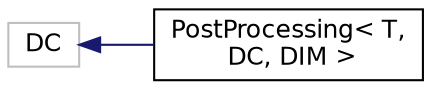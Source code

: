 digraph "Graphical Class Hierarchy"
{
  bgcolor="transparent";
  edge [fontname="Helvetica",fontsize="12",labelfontname="Helvetica",labelfontsize="12"];
  node [fontname="Helvetica",fontsize="12",shape=record];
  rankdir="LR";
  Node68 [label="DC",height=0.2,width=0.4,color="grey75"];
  Node68 -> Node0 [dir="back",color="midnightblue",fontsize="12",style="solid",fontname="Helvetica"];
  Node0 [label="PostProcessing\< T,\l DC, DIM \>",height=0.2,width=0.4,color="black",URL="$classPostProcessing.html"];
}
